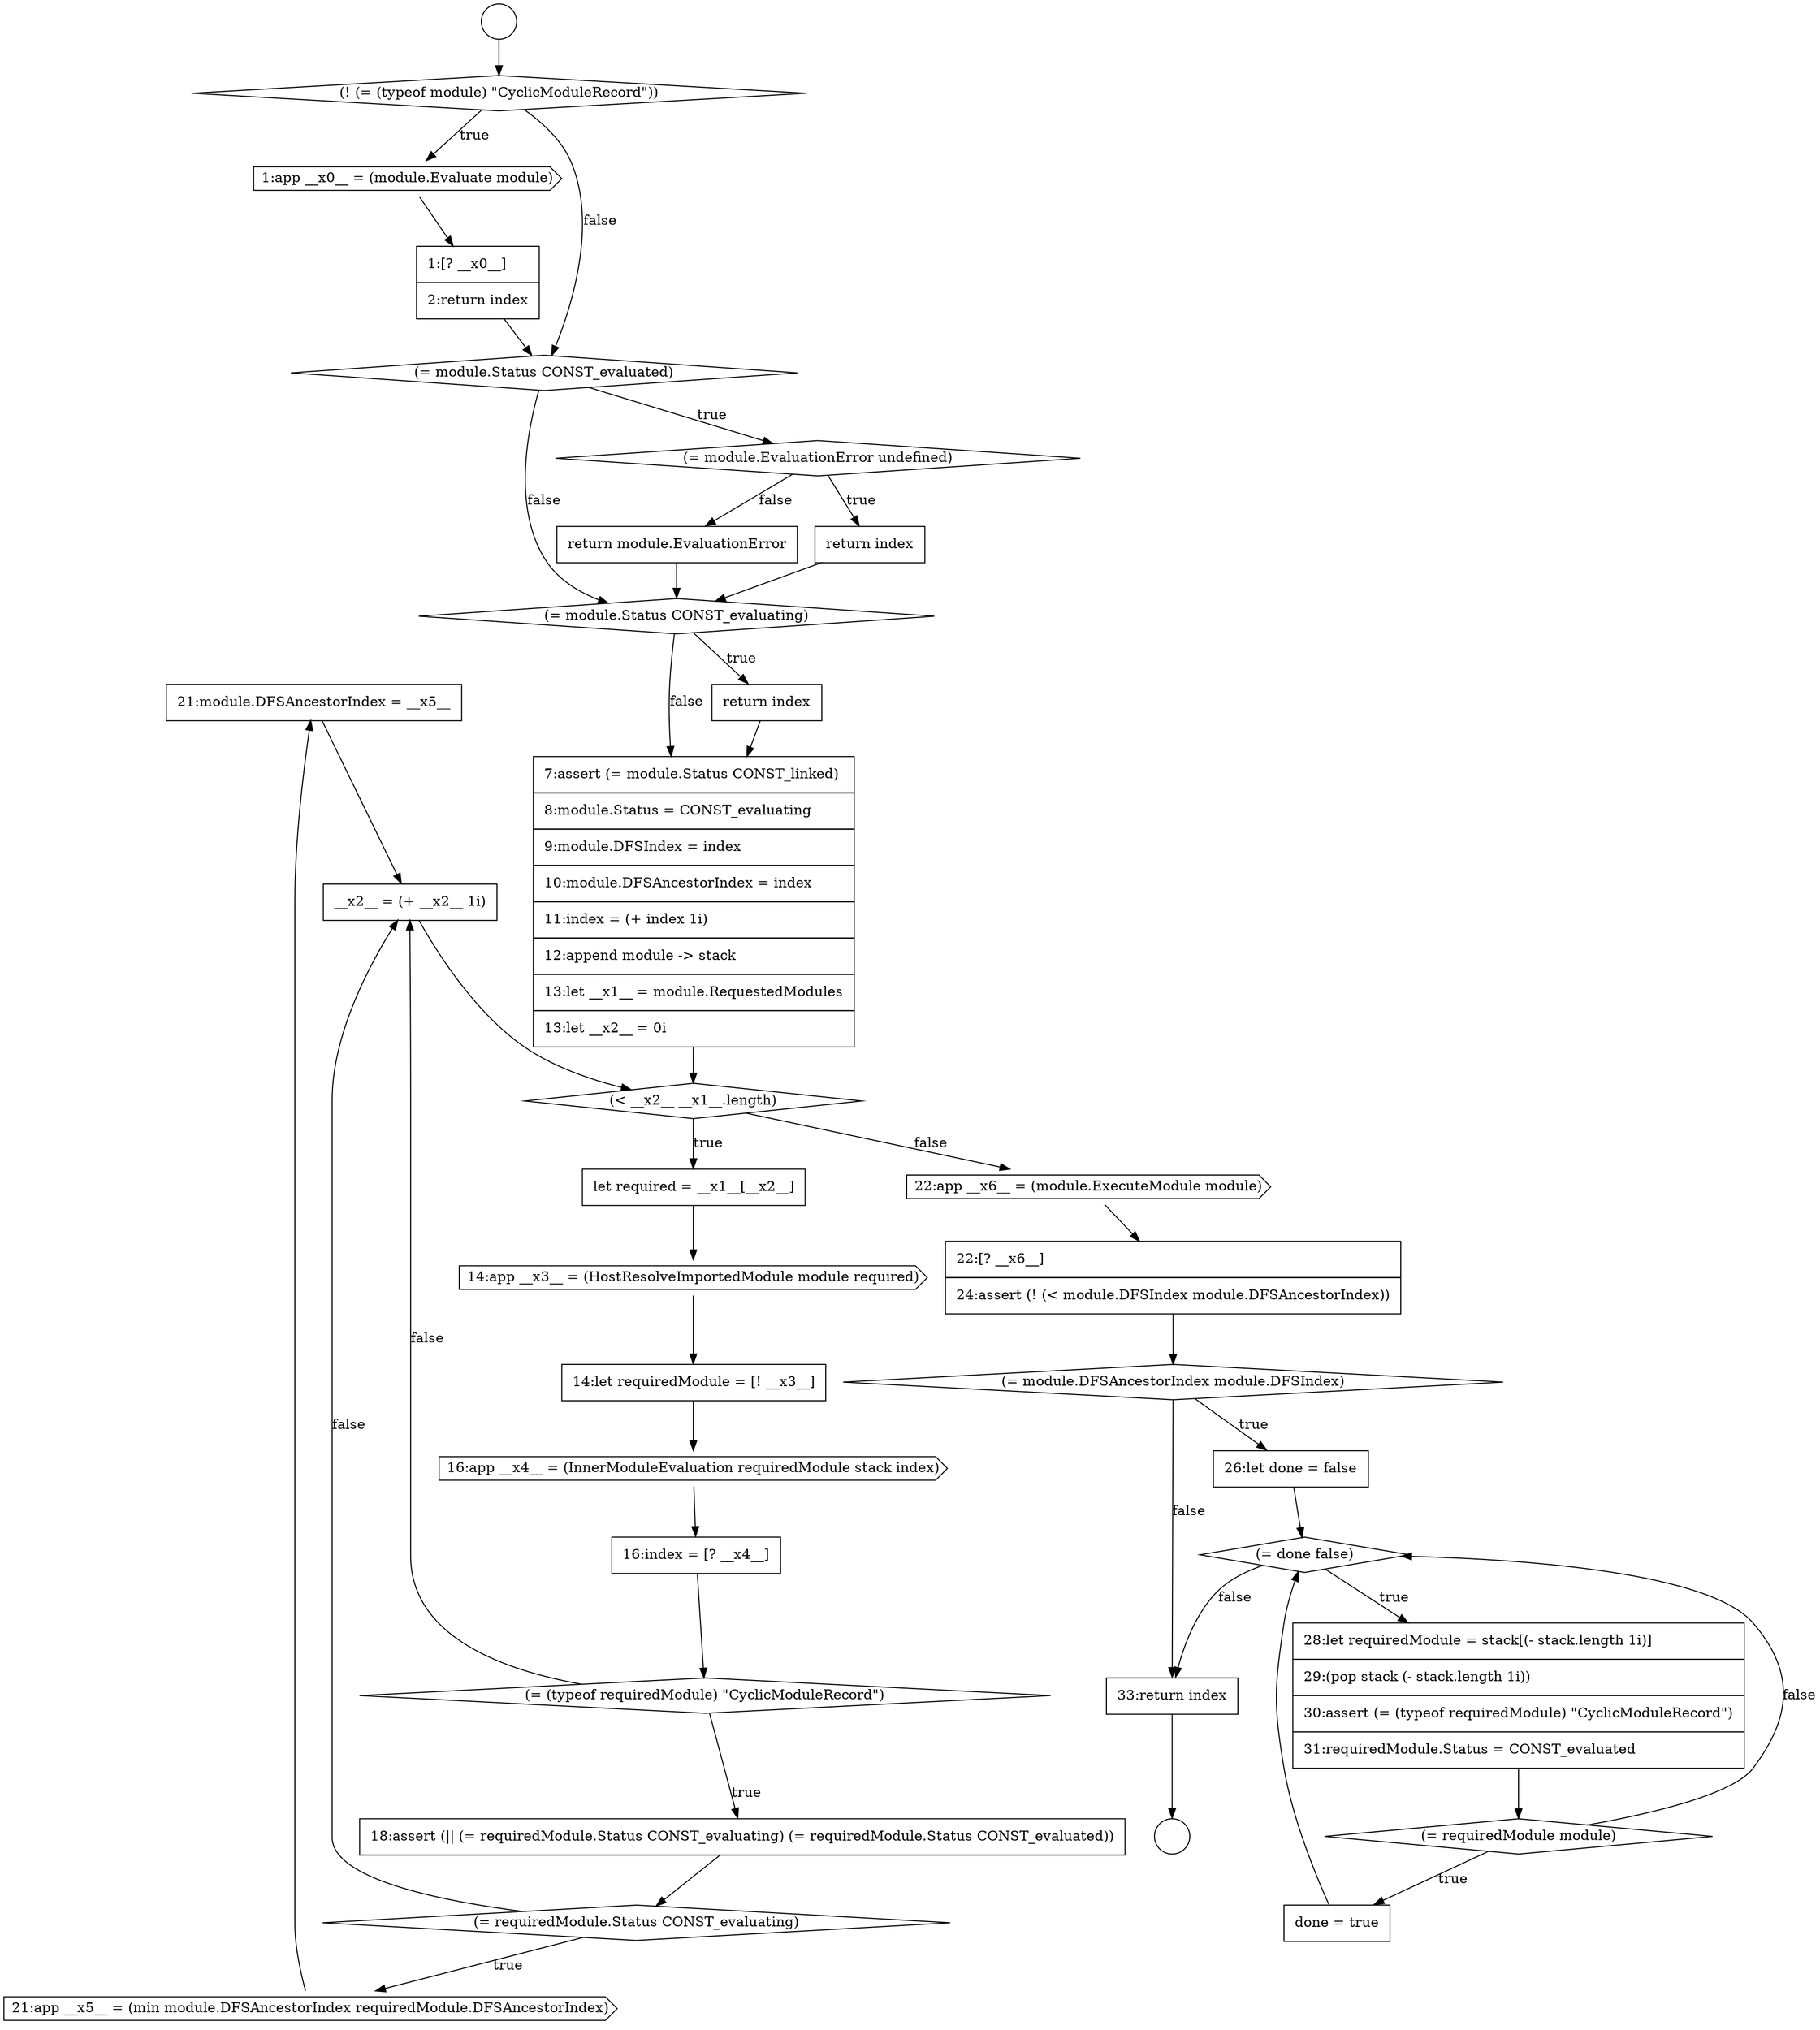 digraph {
  node10976 [shape=none, margin=0, label=<<font color="black">
    <table border="0" cellborder="1" cellspacing="0" cellpadding="10">
      <tr><td align="left">21:module.DFSAncestorIndex = __x5__</td></tr>
    </table>
  </font>> color="black" fillcolor="white" style=filled]
  node10959 [shape=diamond, label=<<font color="black">(= module.Status CONST_evaluated)</font>> color="black" fillcolor="white" style=filled]
  node10955 [shape=circle label=" " color="black" fillcolor="white" style=filled]
  node10972 [shape=diamond, label=<<font color="black">(= (typeof requiredModule) &quot;CyclicModuleRecord&quot;)</font>> color="black" fillcolor="white" style=filled]
  node10954 [shape=circle label=" " color="black" fillcolor="white" style=filled]
  node10975 [shape=cds, label=<<font color="black">21:app __x5__ = (min module.DFSAncestorIndex requiredModule.DFSAncestorIndex)</font>> color="black" fillcolor="white" style=filled]
  node10958 [shape=none, margin=0, label=<<font color="black">
    <table border="0" cellborder="1" cellspacing="0" cellpadding="10">
      <tr><td align="left">1:[? __x0__]</td></tr>
      <tr><td align="left">2:return index</td></tr>
    </table>
  </font>> color="black" fillcolor="white" style=filled]
  node10983 [shape=none, margin=0, label=<<font color="black">
    <table border="0" cellborder="1" cellspacing="0" cellpadding="10">
      <tr><td align="left">28:let requiredModule = stack[(- stack.length 1i)]</td></tr>
      <tr><td align="left">29:(pop stack (- stack.length 1i))</td></tr>
      <tr><td align="left">30:assert (= (typeof requiredModule) &quot;CyclicModuleRecord&quot;)</td></tr>
      <tr><td align="left">31:requiredModule.Status = CONST_evaluated</td></tr>
    </table>
  </font>> color="black" fillcolor="white" style=filled]
  node10963 [shape=diamond, label=<<font color="black">(= module.Status CONST_evaluating)</font>> color="black" fillcolor="white" style=filled]
  node10974 [shape=diamond, label=<<font color="black">(= requiredModule.Status CONST_evaluating)</font>> color="black" fillcolor="white" style=filled]
  node10980 [shape=diamond, label=<<font color="black">(= module.DFSAncestorIndex module.DFSIndex)</font>> color="black" fillcolor="white" style=filled]
  node10969 [shape=none, margin=0, label=<<font color="black">
    <table border="0" cellborder="1" cellspacing="0" cellpadding="10">
      <tr><td align="left">14:let requiredModule = [! __x3__]</td></tr>
    </table>
  </font>> color="black" fillcolor="white" style=filled]
  node10960 [shape=diamond, label=<<font color="black">(= module.EvaluationError undefined)</font>> color="black" fillcolor="white" style=filled]
  node10966 [shape=diamond, label=<<font color="black">(&lt; __x2__ __x1__.length)</font>> color="black" fillcolor="white" style=filled]
  node10982 [shape=diamond, label=<<font color="black">(= done false)</font>> color="black" fillcolor="white" style=filled]
  node10967 [shape=none, margin=0, label=<<font color="black">
    <table border="0" cellborder="1" cellspacing="0" cellpadding="10">
      <tr><td align="left">let required = __x1__[__x2__]</td></tr>
    </table>
  </font>> color="black" fillcolor="white" style=filled]
  node10965 [shape=none, margin=0, label=<<font color="black">
    <table border="0" cellborder="1" cellspacing="0" cellpadding="10">
      <tr><td align="left">7:assert (= module.Status CONST_linked)</td></tr>
      <tr><td align="left">8:module.Status = CONST_evaluating</td></tr>
      <tr><td align="left">9:module.DFSIndex = index</td></tr>
      <tr><td align="left">10:module.DFSAncestorIndex = index</td></tr>
      <tr><td align="left">11:index = (+ index 1i)</td></tr>
      <tr><td align="left">12:append module -&gt; stack</td></tr>
      <tr><td align="left">13:let __x1__ = module.RequestedModules</td></tr>
      <tr><td align="left">13:let __x2__ = 0i</td></tr>
    </table>
  </font>> color="black" fillcolor="white" style=filled]
  node10977 [shape=none, margin=0, label=<<font color="black">
    <table border="0" cellborder="1" cellspacing="0" cellpadding="10">
      <tr><td align="left">__x2__ = (+ __x2__ 1i)</td></tr>
    </table>
  </font>> color="black" fillcolor="white" style=filled]
  node10962 [shape=none, margin=0, label=<<font color="black">
    <table border="0" cellborder="1" cellspacing="0" cellpadding="10">
      <tr><td align="left">return module.EvaluationError</td></tr>
    </table>
  </font>> color="black" fillcolor="white" style=filled]
  node10986 [shape=none, margin=0, label=<<font color="black">
    <table border="0" cellborder="1" cellspacing="0" cellpadding="10">
      <tr><td align="left">33:return index</td></tr>
    </table>
  </font>> color="black" fillcolor="white" style=filled]
  node10968 [shape=cds, label=<<font color="black">14:app __x3__ = (HostResolveImportedModule module required)</font>> color="black" fillcolor="white" style=filled]
  node10961 [shape=none, margin=0, label=<<font color="black">
    <table border="0" cellborder="1" cellspacing="0" cellpadding="10">
      <tr><td align="left">return index</td></tr>
    </table>
  </font>> color="black" fillcolor="white" style=filled]
  node10978 [shape=cds, label=<<font color="black">22:app __x6__ = (module.ExecuteModule module)</font>> color="black" fillcolor="white" style=filled]
  node10971 [shape=none, margin=0, label=<<font color="black">
    <table border="0" cellborder="1" cellspacing="0" cellpadding="10">
      <tr><td align="left">16:index = [? __x4__]</td></tr>
    </table>
  </font>> color="black" fillcolor="white" style=filled]
  node10957 [shape=cds, label=<<font color="black">1:app __x0__ = (module.Evaluate module)</font>> color="black" fillcolor="white" style=filled]
  node10985 [shape=none, margin=0, label=<<font color="black">
    <table border="0" cellborder="1" cellspacing="0" cellpadding="10">
      <tr><td align="left">done = true</td></tr>
    </table>
  </font>> color="black" fillcolor="white" style=filled]
  node10970 [shape=cds, label=<<font color="black">16:app __x4__ = (InnerModuleEvaluation requiredModule stack index)</font>> color="black" fillcolor="white" style=filled]
  node10984 [shape=diamond, label=<<font color="black">(= requiredModule module)</font>> color="black" fillcolor="white" style=filled]
  node10979 [shape=none, margin=0, label=<<font color="black">
    <table border="0" cellborder="1" cellspacing="0" cellpadding="10">
      <tr><td align="left">22:[? __x6__]</td></tr>
      <tr><td align="left">24:assert (! (&lt; module.DFSIndex module.DFSAncestorIndex))</td></tr>
    </table>
  </font>> color="black" fillcolor="white" style=filled]
  node10964 [shape=none, margin=0, label=<<font color="black">
    <table border="0" cellborder="1" cellspacing="0" cellpadding="10">
      <tr><td align="left">return index</td></tr>
    </table>
  </font>> color="black" fillcolor="white" style=filled]
  node10973 [shape=none, margin=0, label=<<font color="black">
    <table border="0" cellborder="1" cellspacing="0" cellpadding="10">
      <tr><td align="left">18:assert (|| (= requiredModule.Status CONST_evaluating) (= requiredModule.Status CONST_evaluated))</td></tr>
    </table>
  </font>> color="black" fillcolor="white" style=filled]
  node10956 [shape=diamond, label=<<font color="black">(! (= (typeof module) &quot;CyclicModuleRecord&quot;))</font>> color="black" fillcolor="white" style=filled]
  node10981 [shape=none, margin=0, label=<<font color="black">
    <table border="0" cellborder="1" cellspacing="0" cellpadding="10">
      <tr><td align="left">26:let done = false</td></tr>
    </table>
  </font>> color="black" fillcolor="white" style=filled]
  node10961 -> node10963 [ color="black"]
  node10958 -> node10959 [ color="black"]
  node10962 -> node10963 [ color="black"]
  node10979 -> node10980 [ color="black"]
  node10972 -> node10973 [label=<<font color="black">true</font>> color="black"]
  node10972 -> node10977 [label=<<font color="black">false</font>> color="black"]
  node10980 -> node10981 [label=<<font color="black">true</font>> color="black"]
  node10980 -> node10986 [label=<<font color="black">false</font>> color="black"]
  node10983 -> node10984 [ color="black"]
  node10969 -> node10970 [ color="black"]
  node10968 -> node10969 [ color="black"]
  node10984 -> node10985 [label=<<font color="black">true</font>> color="black"]
  node10984 -> node10982 [label=<<font color="black">false</font>> color="black"]
  node10982 -> node10983 [label=<<font color="black">true</font>> color="black"]
  node10982 -> node10986 [label=<<font color="black">false</font>> color="black"]
  node10964 -> node10965 [ color="black"]
  node10960 -> node10961 [label=<<font color="black">true</font>> color="black"]
  node10960 -> node10962 [label=<<font color="black">false</font>> color="black"]
  node10975 -> node10976 [ color="black"]
  node10977 -> node10966 [ color="black"]
  node10957 -> node10958 [ color="black"]
  node10966 -> node10967 [label=<<font color="black">true</font>> color="black"]
  node10966 -> node10978 [label=<<font color="black">false</font>> color="black"]
  node10965 -> node10966 [ color="black"]
  node10973 -> node10974 [ color="black"]
  node10981 -> node10982 [ color="black"]
  node10970 -> node10971 [ color="black"]
  node10954 -> node10956 [ color="black"]
  node10967 -> node10968 [ color="black"]
  node10971 -> node10972 [ color="black"]
  node10974 -> node10975 [label=<<font color="black">true</font>> color="black"]
  node10974 -> node10977 [label=<<font color="black">false</font>> color="black"]
  node10976 -> node10977 [ color="black"]
  node10978 -> node10979 [ color="black"]
  node10986 -> node10955 [ color="black"]
  node10956 -> node10957 [label=<<font color="black">true</font>> color="black"]
  node10956 -> node10959 [label=<<font color="black">false</font>> color="black"]
  node10985 -> node10982 [ color="black"]
  node10959 -> node10960 [label=<<font color="black">true</font>> color="black"]
  node10959 -> node10963 [label=<<font color="black">false</font>> color="black"]
  node10963 -> node10964 [label=<<font color="black">true</font>> color="black"]
  node10963 -> node10965 [label=<<font color="black">false</font>> color="black"]
}
